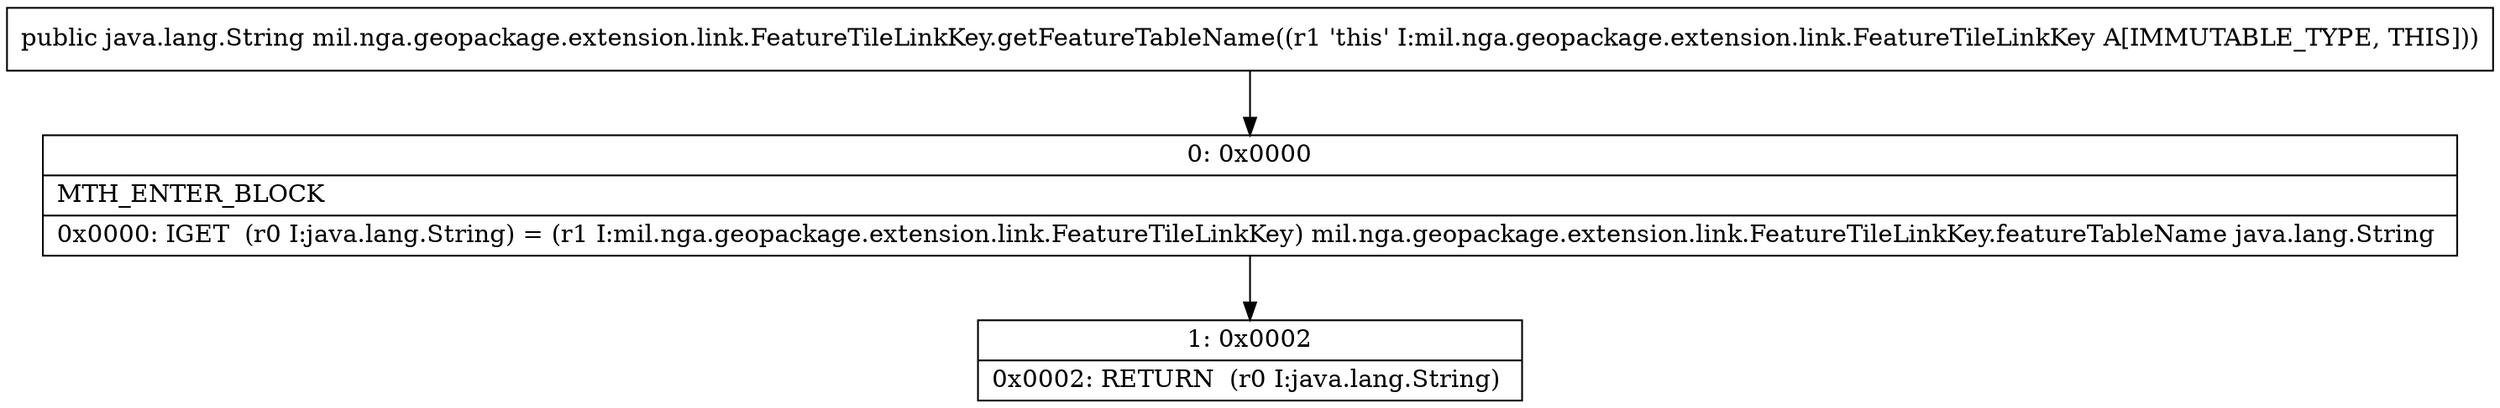 digraph "CFG formil.nga.geopackage.extension.link.FeatureTileLinkKey.getFeatureTableName()Ljava\/lang\/String;" {
Node_0 [shape=record,label="{0\:\ 0x0000|MTH_ENTER_BLOCK\l|0x0000: IGET  (r0 I:java.lang.String) = (r1 I:mil.nga.geopackage.extension.link.FeatureTileLinkKey) mil.nga.geopackage.extension.link.FeatureTileLinkKey.featureTableName java.lang.String \l}"];
Node_1 [shape=record,label="{1\:\ 0x0002|0x0002: RETURN  (r0 I:java.lang.String) \l}"];
MethodNode[shape=record,label="{public java.lang.String mil.nga.geopackage.extension.link.FeatureTileLinkKey.getFeatureTableName((r1 'this' I:mil.nga.geopackage.extension.link.FeatureTileLinkKey A[IMMUTABLE_TYPE, THIS])) }"];
MethodNode -> Node_0;
Node_0 -> Node_1;
}

